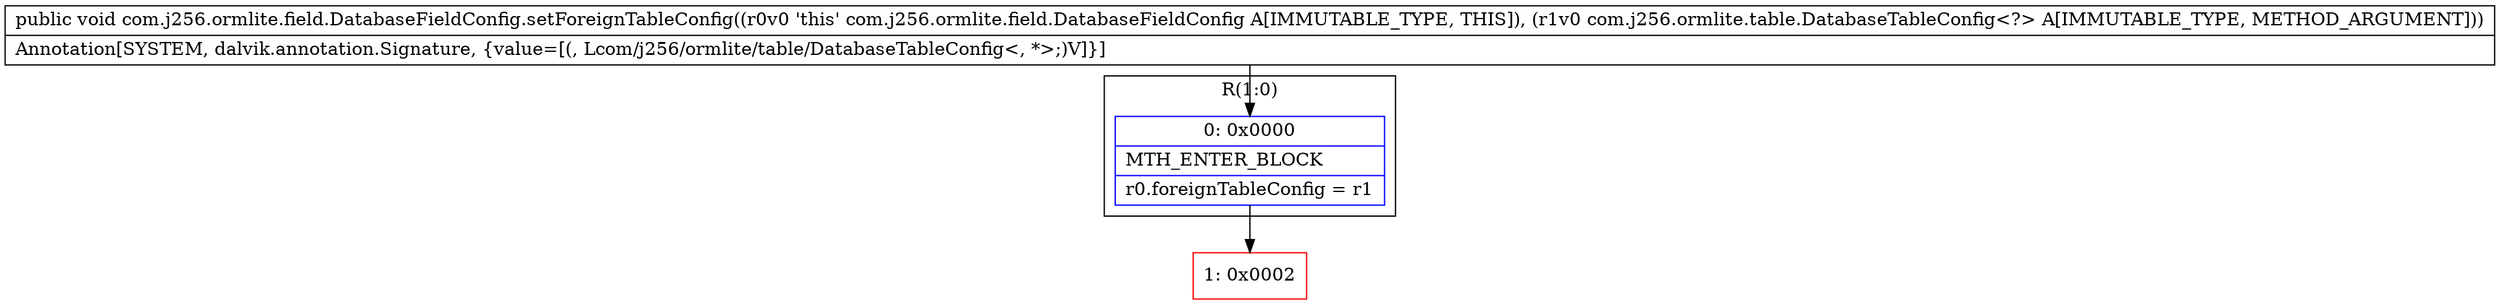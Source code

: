 digraph "CFG forcom.j256.ormlite.field.DatabaseFieldConfig.setForeignTableConfig(Lcom\/j256\/ormlite\/table\/DatabaseTableConfig;)V" {
subgraph cluster_Region_1460281391 {
label = "R(1:0)";
node [shape=record,color=blue];
Node_0 [shape=record,label="{0\:\ 0x0000|MTH_ENTER_BLOCK\l|r0.foreignTableConfig = r1\l}"];
}
Node_1 [shape=record,color=red,label="{1\:\ 0x0002}"];
MethodNode[shape=record,label="{public void com.j256.ormlite.field.DatabaseFieldConfig.setForeignTableConfig((r0v0 'this' com.j256.ormlite.field.DatabaseFieldConfig A[IMMUTABLE_TYPE, THIS]), (r1v0 com.j256.ormlite.table.DatabaseTableConfig\<?\> A[IMMUTABLE_TYPE, METHOD_ARGUMENT]))  | Annotation[SYSTEM, dalvik.annotation.Signature, \{value=[(, Lcom\/j256\/ormlite\/table\/DatabaseTableConfig\<, *\>;)V]\}]\l}"];
MethodNode -> Node_0;
Node_0 -> Node_1;
}

